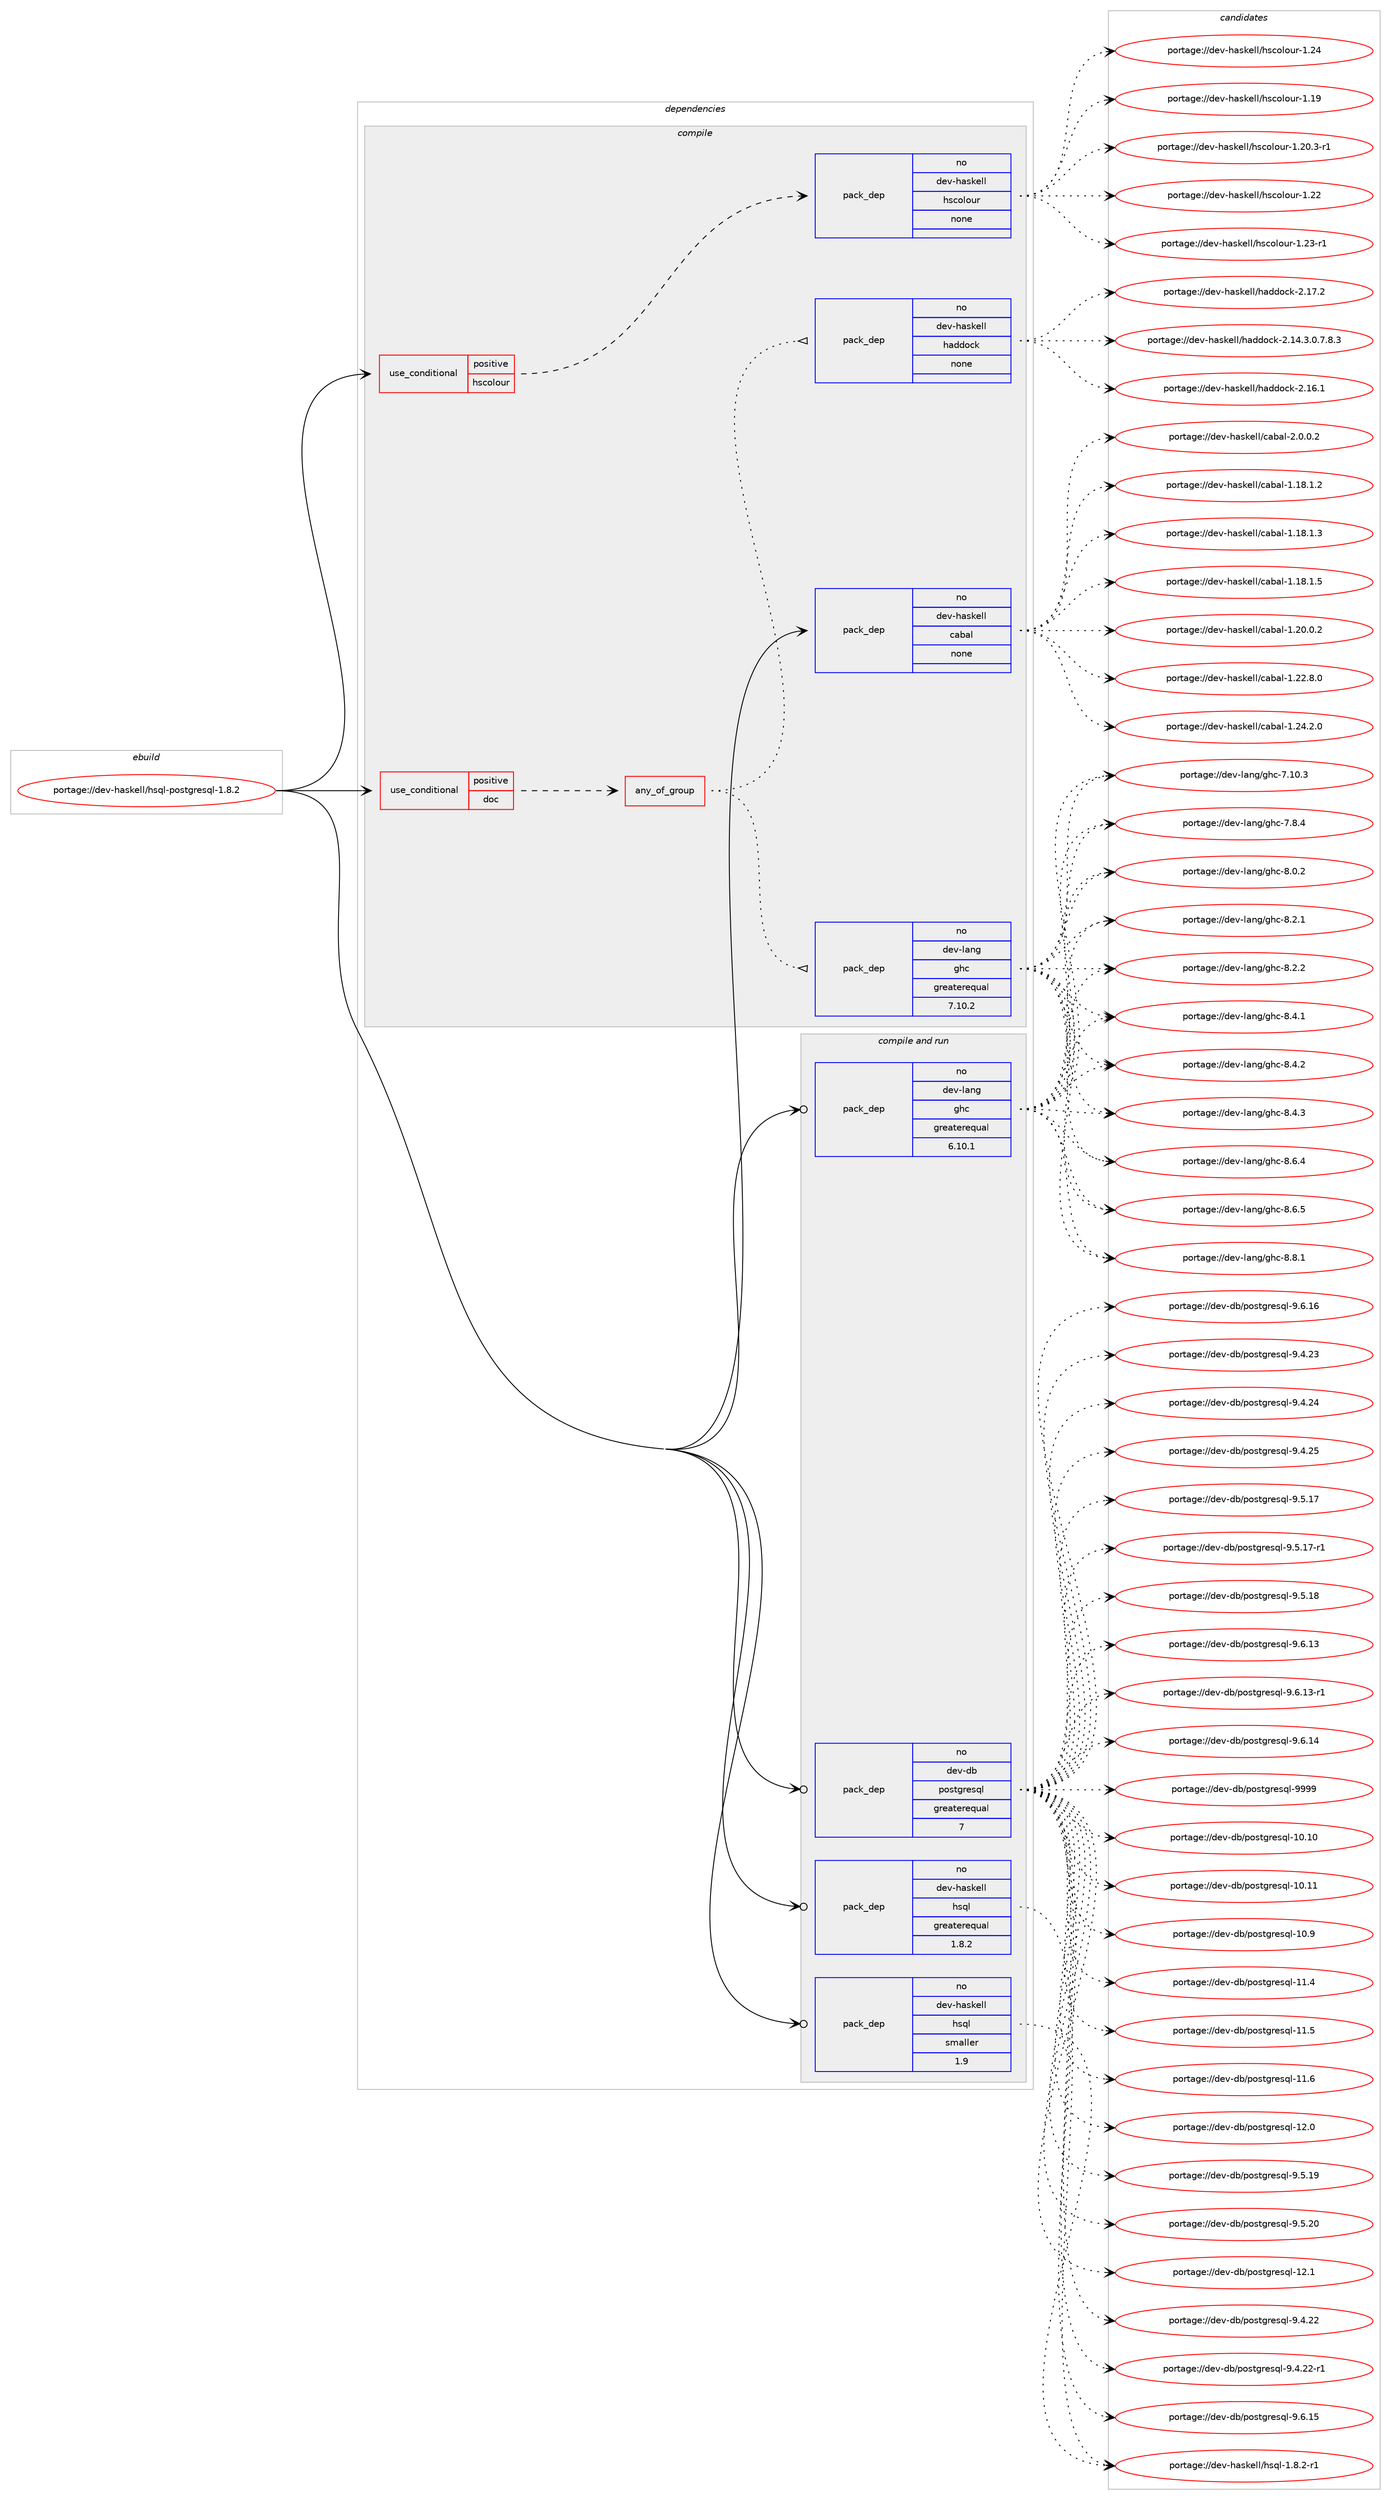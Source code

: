 digraph prolog {

# *************
# Graph options
# *************

newrank=true;
concentrate=true;
compound=true;
graph [rankdir=LR,fontname=Helvetica,fontsize=10,ranksep=1.5];#, ranksep=2.5, nodesep=0.2];
edge  [arrowhead=vee];
node  [fontname=Helvetica,fontsize=10];

# **********
# The ebuild
# **********

subgraph cluster_leftcol {
color=gray;
rank=same;
label=<<i>ebuild</i>>;
id [label="portage://dev-haskell/hsql-postgresql-1.8.2", color=red, width=4, href="../dev-haskell/hsql-postgresql-1.8.2.svg"];
}

# ****************
# The dependencies
# ****************

subgraph cluster_midcol {
color=gray;
label=<<i>dependencies</i>>;
subgraph cluster_compile {
fillcolor="#eeeeee";
style=filled;
label=<<i>compile</i>>;
subgraph cond15668 {
dependency71109 [label=<<TABLE BORDER="0" CELLBORDER="1" CELLSPACING="0" CELLPADDING="4"><TR><TD ROWSPAN="3" CELLPADDING="10">use_conditional</TD></TR><TR><TD>positive</TD></TR><TR><TD>doc</TD></TR></TABLE>>, shape=none, color=red];
subgraph any1867 {
dependency71110 [label=<<TABLE BORDER="0" CELLBORDER="1" CELLSPACING="0" CELLPADDING="4"><TR><TD CELLPADDING="10">any_of_group</TD></TR></TABLE>>, shape=none, color=red];subgraph pack53517 {
dependency71111 [label=<<TABLE BORDER="0" CELLBORDER="1" CELLSPACING="0" CELLPADDING="4" WIDTH="220"><TR><TD ROWSPAN="6" CELLPADDING="30">pack_dep</TD></TR><TR><TD WIDTH="110">no</TD></TR><TR><TD>dev-haskell</TD></TR><TR><TD>haddock</TD></TR><TR><TD>none</TD></TR><TR><TD></TD></TR></TABLE>>, shape=none, color=blue];
}
dependency71110:e -> dependency71111:w [weight=20,style="dotted",arrowhead="oinv"];
subgraph pack53518 {
dependency71112 [label=<<TABLE BORDER="0" CELLBORDER="1" CELLSPACING="0" CELLPADDING="4" WIDTH="220"><TR><TD ROWSPAN="6" CELLPADDING="30">pack_dep</TD></TR><TR><TD WIDTH="110">no</TD></TR><TR><TD>dev-lang</TD></TR><TR><TD>ghc</TD></TR><TR><TD>greaterequal</TD></TR><TR><TD>7.10.2</TD></TR></TABLE>>, shape=none, color=blue];
}
dependency71110:e -> dependency71112:w [weight=20,style="dotted",arrowhead="oinv"];
}
dependency71109:e -> dependency71110:w [weight=20,style="dashed",arrowhead="vee"];
}
id:e -> dependency71109:w [weight=20,style="solid",arrowhead="vee"];
subgraph cond15669 {
dependency71113 [label=<<TABLE BORDER="0" CELLBORDER="1" CELLSPACING="0" CELLPADDING="4"><TR><TD ROWSPAN="3" CELLPADDING="10">use_conditional</TD></TR><TR><TD>positive</TD></TR><TR><TD>hscolour</TD></TR></TABLE>>, shape=none, color=red];
subgraph pack53519 {
dependency71114 [label=<<TABLE BORDER="0" CELLBORDER="1" CELLSPACING="0" CELLPADDING="4" WIDTH="220"><TR><TD ROWSPAN="6" CELLPADDING="30">pack_dep</TD></TR><TR><TD WIDTH="110">no</TD></TR><TR><TD>dev-haskell</TD></TR><TR><TD>hscolour</TD></TR><TR><TD>none</TD></TR><TR><TD></TD></TR></TABLE>>, shape=none, color=blue];
}
dependency71113:e -> dependency71114:w [weight=20,style="dashed",arrowhead="vee"];
}
id:e -> dependency71113:w [weight=20,style="solid",arrowhead="vee"];
subgraph pack53520 {
dependency71115 [label=<<TABLE BORDER="0" CELLBORDER="1" CELLSPACING="0" CELLPADDING="4" WIDTH="220"><TR><TD ROWSPAN="6" CELLPADDING="30">pack_dep</TD></TR><TR><TD WIDTH="110">no</TD></TR><TR><TD>dev-haskell</TD></TR><TR><TD>cabal</TD></TR><TR><TD>none</TD></TR><TR><TD></TD></TR></TABLE>>, shape=none, color=blue];
}
id:e -> dependency71115:w [weight=20,style="solid",arrowhead="vee"];
}
subgraph cluster_compileandrun {
fillcolor="#eeeeee";
style=filled;
label=<<i>compile and run</i>>;
subgraph pack53521 {
dependency71116 [label=<<TABLE BORDER="0" CELLBORDER="1" CELLSPACING="0" CELLPADDING="4" WIDTH="220"><TR><TD ROWSPAN="6" CELLPADDING="30">pack_dep</TD></TR><TR><TD WIDTH="110">no</TD></TR><TR><TD>dev-db</TD></TR><TR><TD>postgresql</TD></TR><TR><TD>greaterequal</TD></TR><TR><TD>7</TD></TR></TABLE>>, shape=none, color=blue];
}
id:e -> dependency71116:w [weight=20,style="solid",arrowhead="odotvee"];
subgraph pack53522 {
dependency71117 [label=<<TABLE BORDER="0" CELLBORDER="1" CELLSPACING="0" CELLPADDING="4" WIDTH="220"><TR><TD ROWSPAN="6" CELLPADDING="30">pack_dep</TD></TR><TR><TD WIDTH="110">no</TD></TR><TR><TD>dev-haskell</TD></TR><TR><TD>hsql</TD></TR><TR><TD>greaterequal</TD></TR><TR><TD>1.8.2</TD></TR></TABLE>>, shape=none, color=blue];
}
id:e -> dependency71117:w [weight=20,style="solid",arrowhead="odotvee"];
subgraph pack53523 {
dependency71118 [label=<<TABLE BORDER="0" CELLBORDER="1" CELLSPACING="0" CELLPADDING="4" WIDTH="220"><TR><TD ROWSPAN="6" CELLPADDING="30">pack_dep</TD></TR><TR><TD WIDTH="110">no</TD></TR><TR><TD>dev-haskell</TD></TR><TR><TD>hsql</TD></TR><TR><TD>smaller</TD></TR><TR><TD>1.9</TD></TR></TABLE>>, shape=none, color=blue];
}
id:e -> dependency71118:w [weight=20,style="solid",arrowhead="odotvee"];
subgraph pack53524 {
dependency71119 [label=<<TABLE BORDER="0" CELLBORDER="1" CELLSPACING="0" CELLPADDING="4" WIDTH="220"><TR><TD ROWSPAN="6" CELLPADDING="30">pack_dep</TD></TR><TR><TD WIDTH="110">no</TD></TR><TR><TD>dev-lang</TD></TR><TR><TD>ghc</TD></TR><TR><TD>greaterequal</TD></TR><TR><TD>6.10.1</TD></TR></TABLE>>, shape=none, color=blue];
}
id:e -> dependency71119:w [weight=20,style="solid",arrowhead="odotvee"];
}
subgraph cluster_run {
fillcolor="#eeeeee";
style=filled;
label=<<i>run</i>>;
}
}

# **************
# The candidates
# **************

subgraph cluster_choices {
rank=same;
color=gray;
label=<<i>candidates</i>>;

subgraph choice53517 {
color=black;
nodesep=1;
choiceportage1001011184510497115107101108108471049710010011199107455046495246514648465546564651 [label="portage://dev-haskell/haddock-2.14.3.0.7.8.3", color=red, width=4,href="../dev-haskell/haddock-2.14.3.0.7.8.3.svg"];
choiceportage100101118451049711510710110810847104971001001119910745504649544649 [label="portage://dev-haskell/haddock-2.16.1", color=red, width=4,href="../dev-haskell/haddock-2.16.1.svg"];
choiceportage100101118451049711510710110810847104971001001119910745504649554650 [label="portage://dev-haskell/haddock-2.17.2", color=red, width=4,href="../dev-haskell/haddock-2.17.2.svg"];
dependency71111:e -> choiceportage1001011184510497115107101108108471049710010011199107455046495246514648465546564651:w [style=dotted,weight="100"];
dependency71111:e -> choiceportage100101118451049711510710110810847104971001001119910745504649544649:w [style=dotted,weight="100"];
dependency71111:e -> choiceportage100101118451049711510710110810847104971001001119910745504649554650:w [style=dotted,weight="100"];
}
subgraph choice53518 {
color=black;
nodesep=1;
choiceportage1001011184510897110103471031049945554649484651 [label="portage://dev-lang/ghc-7.10.3", color=red, width=4,href="../dev-lang/ghc-7.10.3.svg"];
choiceportage10010111845108971101034710310499455546564652 [label="portage://dev-lang/ghc-7.8.4", color=red, width=4,href="../dev-lang/ghc-7.8.4.svg"];
choiceportage10010111845108971101034710310499455646484650 [label="portage://dev-lang/ghc-8.0.2", color=red, width=4,href="../dev-lang/ghc-8.0.2.svg"];
choiceportage10010111845108971101034710310499455646504649 [label="portage://dev-lang/ghc-8.2.1", color=red, width=4,href="../dev-lang/ghc-8.2.1.svg"];
choiceportage10010111845108971101034710310499455646504650 [label="portage://dev-lang/ghc-8.2.2", color=red, width=4,href="../dev-lang/ghc-8.2.2.svg"];
choiceportage10010111845108971101034710310499455646524649 [label="portage://dev-lang/ghc-8.4.1", color=red, width=4,href="../dev-lang/ghc-8.4.1.svg"];
choiceportage10010111845108971101034710310499455646524650 [label="portage://dev-lang/ghc-8.4.2", color=red, width=4,href="../dev-lang/ghc-8.4.2.svg"];
choiceportage10010111845108971101034710310499455646524651 [label="portage://dev-lang/ghc-8.4.3", color=red, width=4,href="../dev-lang/ghc-8.4.3.svg"];
choiceportage10010111845108971101034710310499455646544652 [label="portage://dev-lang/ghc-8.6.4", color=red, width=4,href="../dev-lang/ghc-8.6.4.svg"];
choiceportage10010111845108971101034710310499455646544653 [label="portage://dev-lang/ghc-8.6.5", color=red, width=4,href="../dev-lang/ghc-8.6.5.svg"];
choiceportage10010111845108971101034710310499455646564649 [label="portage://dev-lang/ghc-8.8.1", color=red, width=4,href="../dev-lang/ghc-8.8.1.svg"];
dependency71112:e -> choiceportage1001011184510897110103471031049945554649484651:w [style=dotted,weight="100"];
dependency71112:e -> choiceportage10010111845108971101034710310499455546564652:w [style=dotted,weight="100"];
dependency71112:e -> choiceportage10010111845108971101034710310499455646484650:w [style=dotted,weight="100"];
dependency71112:e -> choiceportage10010111845108971101034710310499455646504649:w [style=dotted,weight="100"];
dependency71112:e -> choiceportage10010111845108971101034710310499455646504650:w [style=dotted,weight="100"];
dependency71112:e -> choiceportage10010111845108971101034710310499455646524649:w [style=dotted,weight="100"];
dependency71112:e -> choiceportage10010111845108971101034710310499455646524650:w [style=dotted,weight="100"];
dependency71112:e -> choiceportage10010111845108971101034710310499455646524651:w [style=dotted,weight="100"];
dependency71112:e -> choiceportage10010111845108971101034710310499455646544652:w [style=dotted,weight="100"];
dependency71112:e -> choiceportage10010111845108971101034710310499455646544653:w [style=dotted,weight="100"];
dependency71112:e -> choiceportage10010111845108971101034710310499455646564649:w [style=dotted,weight="100"];
}
subgraph choice53519 {
color=black;
nodesep=1;
choiceportage100101118451049711510710110810847104115991111081111171144549464957 [label="portage://dev-haskell/hscolour-1.19", color=red, width=4,href="../dev-haskell/hscolour-1.19.svg"];
choiceportage10010111845104971151071011081084710411599111108111117114454946504846514511449 [label="portage://dev-haskell/hscolour-1.20.3-r1", color=red, width=4,href="../dev-haskell/hscolour-1.20.3-r1.svg"];
choiceportage100101118451049711510710110810847104115991111081111171144549465050 [label="portage://dev-haskell/hscolour-1.22", color=red, width=4,href="../dev-haskell/hscolour-1.22.svg"];
choiceportage1001011184510497115107101108108471041159911110811111711445494650514511449 [label="portage://dev-haskell/hscolour-1.23-r1", color=red, width=4,href="../dev-haskell/hscolour-1.23-r1.svg"];
choiceportage100101118451049711510710110810847104115991111081111171144549465052 [label="portage://dev-haskell/hscolour-1.24", color=red, width=4,href="../dev-haskell/hscolour-1.24.svg"];
dependency71114:e -> choiceportage100101118451049711510710110810847104115991111081111171144549464957:w [style=dotted,weight="100"];
dependency71114:e -> choiceportage10010111845104971151071011081084710411599111108111117114454946504846514511449:w [style=dotted,weight="100"];
dependency71114:e -> choiceportage100101118451049711510710110810847104115991111081111171144549465050:w [style=dotted,weight="100"];
dependency71114:e -> choiceportage1001011184510497115107101108108471041159911110811111711445494650514511449:w [style=dotted,weight="100"];
dependency71114:e -> choiceportage100101118451049711510710110810847104115991111081111171144549465052:w [style=dotted,weight="100"];
}
subgraph choice53520 {
color=black;
nodesep=1;
choiceportage10010111845104971151071011081084799979897108454946495646494650 [label="portage://dev-haskell/cabal-1.18.1.2", color=red, width=4,href="../dev-haskell/cabal-1.18.1.2.svg"];
choiceportage10010111845104971151071011081084799979897108454946495646494651 [label="portage://dev-haskell/cabal-1.18.1.3", color=red, width=4,href="../dev-haskell/cabal-1.18.1.3.svg"];
choiceportage10010111845104971151071011081084799979897108454946495646494653 [label="portage://dev-haskell/cabal-1.18.1.5", color=red, width=4,href="../dev-haskell/cabal-1.18.1.5.svg"];
choiceportage10010111845104971151071011081084799979897108454946504846484650 [label="portage://dev-haskell/cabal-1.20.0.2", color=red, width=4,href="../dev-haskell/cabal-1.20.0.2.svg"];
choiceportage10010111845104971151071011081084799979897108454946505046564648 [label="portage://dev-haskell/cabal-1.22.8.0", color=red, width=4,href="../dev-haskell/cabal-1.22.8.0.svg"];
choiceportage10010111845104971151071011081084799979897108454946505246504648 [label="portage://dev-haskell/cabal-1.24.2.0", color=red, width=4,href="../dev-haskell/cabal-1.24.2.0.svg"];
choiceportage100101118451049711510710110810847999798971084550464846484650 [label="portage://dev-haskell/cabal-2.0.0.2", color=red, width=4,href="../dev-haskell/cabal-2.0.0.2.svg"];
dependency71115:e -> choiceportage10010111845104971151071011081084799979897108454946495646494650:w [style=dotted,weight="100"];
dependency71115:e -> choiceportage10010111845104971151071011081084799979897108454946495646494651:w [style=dotted,weight="100"];
dependency71115:e -> choiceportage10010111845104971151071011081084799979897108454946495646494653:w [style=dotted,weight="100"];
dependency71115:e -> choiceportage10010111845104971151071011081084799979897108454946504846484650:w [style=dotted,weight="100"];
dependency71115:e -> choiceportage10010111845104971151071011081084799979897108454946505046564648:w [style=dotted,weight="100"];
dependency71115:e -> choiceportage10010111845104971151071011081084799979897108454946505246504648:w [style=dotted,weight="100"];
dependency71115:e -> choiceportage100101118451049711510710110810847999798971084550464846484650:w [style=dotted,weight="100"];
}
subgraph choice53521 {
color=black;
nodesep=1;
choiceportage100101118451009847112111115116103114101115113108454948464948 [label="portage://dev-db/postgresql-10.10", color=red, width=4,href="../dev-db/postgresql-10.10.svg"];
choiceportage100101118451009847112111115116103114101115113108454948464949 [label="portage://dev-db/postgresql-10.11", color=red, width=4,href="../dev-db/postgresql-10.11.svg"];
choiceportage1001011184510098471121111151161031141011151131084549484657 [label="portage://dev-db/postgresql-10.9", color=red, width=4,href="../dev-db/postgresql-10.9.svg"];
choiceportage1001011184510098471121111151161031141011151131084549494652 [label="portage://dev-db/postgresql-11.4", color=red, width=4,href="../dev-db/postgresql-11.4.svg"];
choiceportage1001011184510098471121111151161031141011151131084549494653 [label="portage://dev-db/postgresql-11.5", color=red, width=4,href="../dev-db/postgresql-11.5.svg"];
choiceportage1001011184510098471121111151161031141011151131084549494654 [label="portage://dev-db/postgresql-11.6", color=red, width=4,href="../dev-db/postgresql-11.6.svg"];
choiceportage1001011184510098471121111151161031141011151131084549504648 [label="portage://dev-db/postgresql-12.0", color=red, width=4,href="../dev-db/postgresql-12.0.svg"];
choiceportage1001011184510098471121111151161031141011151131084549504649 [label="portage://dev-db/postgresql-12.1", color=red, width=4,href="../dev-db/postgresql-12.1.svg"];
choiceportage10010111845100984711211111511610311410111511310845574652465050 [label="portage://dev-db/postgresql-9.4.22", color=red, width=4,href="../dev-db/postgresql-9.4.22.svg"];
choiceportage100101118451009847112111115116103114101115113108455746524650504511449 [label="portage://dev-db/postgresql-9.4.22-r1", color=red, width=4,href="../dev-db/postgresql-9.4.22-r1.svg"];
choiceportage10010111845100984711211111511610311410111511310845574652465051 [label="portage://dev-db/postgresql-9.4.23", color=red, width=4,href="../dev-db/postgresql-9.4.23.svg"];
choiceportage10010111845100984711211111511610311410111511310845574652465052 [label="portage://dev-db/postgresql-9.4.24", color=red, width=4,href="../dev-db/postgresql-9.4.24.svg"];
choiceportage10010111845100984711211111511610311410111511310845574652465053 [label="portage://dev-db/postgresql-9.4.25", color=red, width=4,href="../dev-db/postgresql-9.4.25.svg"];
choiceportage10010111845100984711211111511610311410111511310845574653464955 [label="portage://dev-db/postgresql-9.5.17", color=red, width=4,href="../dev-db/postgresql-9.5.17.svg"];
choiceportage100101118451009847112111115116103114101115113108455746534649554511449 [label="portage://dev-db/postgresql-9.5.17-r1", color=red, width=4,href="../dev-db/postgresql-9.5.17-r1.svg"];
choiceportage10010111845100984711211111511610311410111511310845574653464956 [label="portage://dev-db/postgresql-9.5.18", color=red, width=4,href="../dev-db/postgresql-9.5.18.svg"];
choiceportage10010111845100984711211111511610311410111511310845574653464957 [label="portage://dev-db/postgresql-9.5.19", color=red, width=4,href="../dev-db/postgresql-9.5.19.svg"];
choiceportage10010111845100984711211111511610311410111511310845574653465048 [label="portage://dev-db/postgresql-9.5.20", color=red, width=4,href="../dev-db/postgresql-9.5.20.svg"];
choiceportage10010111845100984711211111511610311410111511310845574654464951 [label="portage://dev-db/postgresql-9.6.13", color=red, width=4,href="../dev-db/postgresql-9.6.13.svg"];
choiceportage100101118451009847112111115116103114101115113108455746544649514511449 [label="portage://dev-db/postgresql-9.6.13-r1", color=red, width=4,href="../dev-db/postgresql-9.6.13-r1.svg"];
choiceportage10010111845100984711211111511610311410111511310845574654464952 [label="portage://dev-db/postgresql-9.6.14", color=red, width=4,href="../dev-db/postgresql-9.6.14.svg"];
choiceportage10010111845100984711211111511610311410111511310845574654464953 [label="portage://dev-db/postgresql-9.6.15", color=red, width=4,href="../dev-db/postgresql-9.6.15.svg"];
choiceportage10010111845100984711211111511610311410111511310845574654464954 [label="portage://dev-db/postgresql-9.6.16", color=red, width=4,href="../dev-db/postgresql-9.6.16.svg"];
choiceportage1001011184510098471121111151161031141011151131084557575757 [label="portage://dev-db/postgresql-9999", color=red, width=4,href="../dev-db/postgresql-9999.svg"];
dependency71116:e -> choiceportage100101118451009847112111115116103114101115113108454948464948:w [style=dotted,weight="100"];
dependency71116:e -> choiceportage100101118451009847112111115116103114101115113108454948464949:w [style=dotted,weight="100"];
dependency71116:e -> choiceportage1001011184510098471121111151161031141011151131084549484657:w [style=dotted,weight="100"];
dependency71116:e -> choiceportage1001011184510098471121111151161031141011151131084549494652:w [style=dotted,weight="100"];
dependency71116:e -> choiceportage1001011184510098471121111151161031141011151131084549494653:w [style=dotted,weight="100"];
dependency71116:e -> choiceportage1001011184510098471121111151161031141011151131084549494654:w [style=dotted,weight="100"];
dependency71116:e -> choiceportage1001011184510098471121111151161031141011151131084549504648:w [style=dotted,weight="100"];
dependency71116:e -> choiceportage1001011184510098471121111151161031141011151131084549504649:w [style=dotted,weight="100"];
dependency71116:e -> choiceportage10010111845100984711211111511610311410111511310845574652465050:w [style=dotted,weight="100"];
dependency71116:e -> choiceportage100101118451009847112111115116103114101115113108455746524650504511449:w [style=dotted,weight="100"];
dependency71116:e -> choiceportage10010111845100984711211111511610311410111511310845574652465051:w [style=dotted,weight="100"];
dependency71116:e -> choiceportage10010111845100984711211111511610311410111511310845574652465052:w [style=dotted,weight="100"];
dependency71116:e -> choiceportage10010111845100984711211111511610311410111511310845574652465053:w [style=dotted,weight="100"];
dependency71116:e -> choiceportage10010111845100984711211111511610311410111511310845574653464955:w [style=dotted,weight="100"];
dependency71116:e -> choiceportage100101118451009847112111115116103114101115113108455746534649554511449:w [style=dotted,weight="100"];
dependency71116:e -> choiceportage10010111845100984711211111511610311410111511310845574653464956:w [style=dotted,weight="100"];
dependency71116:e -> choiceportage10010111845100984711211111511610311410111511310845574653464957:w [style=dotted,weight="100"];
dependency71116:e -> choiceportage10010111845100984711211111511610311410111511310845574653465048:w [style=dotted,weight="100"];
dependency71116:e -> choiceportage10010111845100984711211111511610311410111511310845574654464951:w [style=dotted,weight="100"];
dependency71116:e -> choiceportage100101118451009847112111115116103114101115113108455746544649514511449:w [style=dotted,weight="100"];
dependency71116:e -> choiceportage10010111845100984711211111511610311410111511310845574654464952:w [style=dotted,weight="100"];
dependency71116:e -> choiceportage10010111845100984711211111511610311410111511310845574654464953:w [style=dotted,weight="100"];
dependency71116:e -> choiceportage10010111845100984711211111511610311410111511310845574654464954:w [style=dotted,weight="100"];
dependency71116:e -> choiceportage1001011184510098471121111151161031141011151131084557575757:w [style=dotted,weight="100"];
}
subgraph choice53522 {
color=black;
nodesep=1;
choiceportage1001011184510497115107101108108471041151131084549465646504511449 [label="portage://dev-haskell/hsql-1.8.2-r1", color=red, width=4,href="../dev-haskell/hsql-1.8.2-r1.svg"];
dependency71117:e -> choiceportage1001011184510497115107101108108471041151131084549465646504511449:w [style=dotted,weight="100"];
}
subgraph choice53523 {
color=black;
nodesep=1;
choiceportage1001011184510497115107101108108471041151131084549465646504511449 [label="portage://dev-haskell/hsql-1.8.2-r1", color=red, width=4,href="../dev-haskell/hsql-1.8.2-r1.svg"];
dependency71118:e -> choiceportage1001011184510497115107101108108471041151131084549465646504511449:w [style=dotted,weight="100"];
}
subgraph choice53524 {
color=black;
nodesep=1;
choiceportage1001011184510897110103471031049945554649484651 [label="portage://dev-lang/ghc-7.10.3", color=red, width=4,href="../dev-lang/ghc-7.10.3.svg"];
choiceportage10010111845108971101034710310499455546564652 [label="portage://dev-lang/ghc-7.8.4", color=red, width=4,href="../dev-lang/ghc-7.8.4.svg"];
choiceportage10010111845108971101034710310499455646484650 [label="portage://dev-lang/ghc-8.0.2", color=red, width=4,href="../dev-lang/ghc-8.0.2.svg"];
choiceportage10010111845108971101034710310499455646504649 [label="portage://dev-lang/ghc-8.2.1", color=red, width=4,href="../dev-lang/ghc-8.2.1.svg"];
choiceportage10010111845108971101034710310499455646504650 [label="portage://dev-lang/ghc-8.2.2", color=red, width=4,href="../dev-lang/ghc-8.2.2.svg"];
choiceportage10010111845108971101034710310499455646524649 [label="portage://dev-lang/ghc-8.4.1", color=red, width=4,href="../dev-lang/ghc-8.4.1.svg"];
choiceportage10010111845108971101034710310499455646524650 [label="portage://dev-lang/ghc-8.4.2", color=red, width=4,href="../dev-lang/ghc-8.4.2.svg"];
choiceportage10010111845108971101034710310499455646524651 [label="portage://dev-lang/ghc-8.4.3", color=red, width=4,href="../dev-lang/ghc-8.4.3.svg"];
choiceportage10010111845108971101034710310499455646544652 [label="portage://dev-lang/ghc-8.6.4", color=red, width=4,href="../dev-lang/ghc-8.6.4.svg"];
choiceportage10010111845108971101034710310499455646544653 [label="portage://dev-lang/ghc-8.6.5", color=red, width=4,href="../dev-lang/ghc-8.6.5.svg"];
choiceportage10010111845108971101034710310499455646564649 [label="portage://dev-lang/ghc-8.8.1", color=red, width=4,href="../dev-lang/ghc-8.8.1.svg"];
dependency71119:e -> choiceportage1001011184510897110103471031049945554649484651:w [style=dotted,weight="100"];
dependency71119:e -> choiceportage10010111845108971101034710310499455546564652:w [style=dotted,weight="100"];
dependency71119:e -> choiceportage10010111845108971101034710310499455646484650:w [style=dotted,weight="100"];
dependency71119:e -> choiceportage10010111845108971101034710310499455646504649:w [style=dotted,weight="100"];
dependency71119:e -> choiceportage10010111845108971101034710310499455646504650:w [style=dotted,weight="100"];
dependency71119:e -> choiceportage10010111845108971101034710310499455646524649:w [style=dotted,weight="100"];
dependency71119:e -> choiceportage10010111845108971101034710310499455646524650:w [style=dotted,weight="100"];
dependency71119:e -> choiceportage10010111845108971101034710310499455646524651:w [style=dotted,weight="100"];
dependency71119:e -> choiceportage10010111845108971101034710310499455646544652:w [style=dotted,weight="100"];
dependency71119:e -> choiceportage10010111845108971101034710310499455646544653:w [style=dotted,weight="100"];
dependency71119:e -> choiceportage10010111845108971101034710310499455646564649:w [style=dotted,weight="100"];
}
}

}
